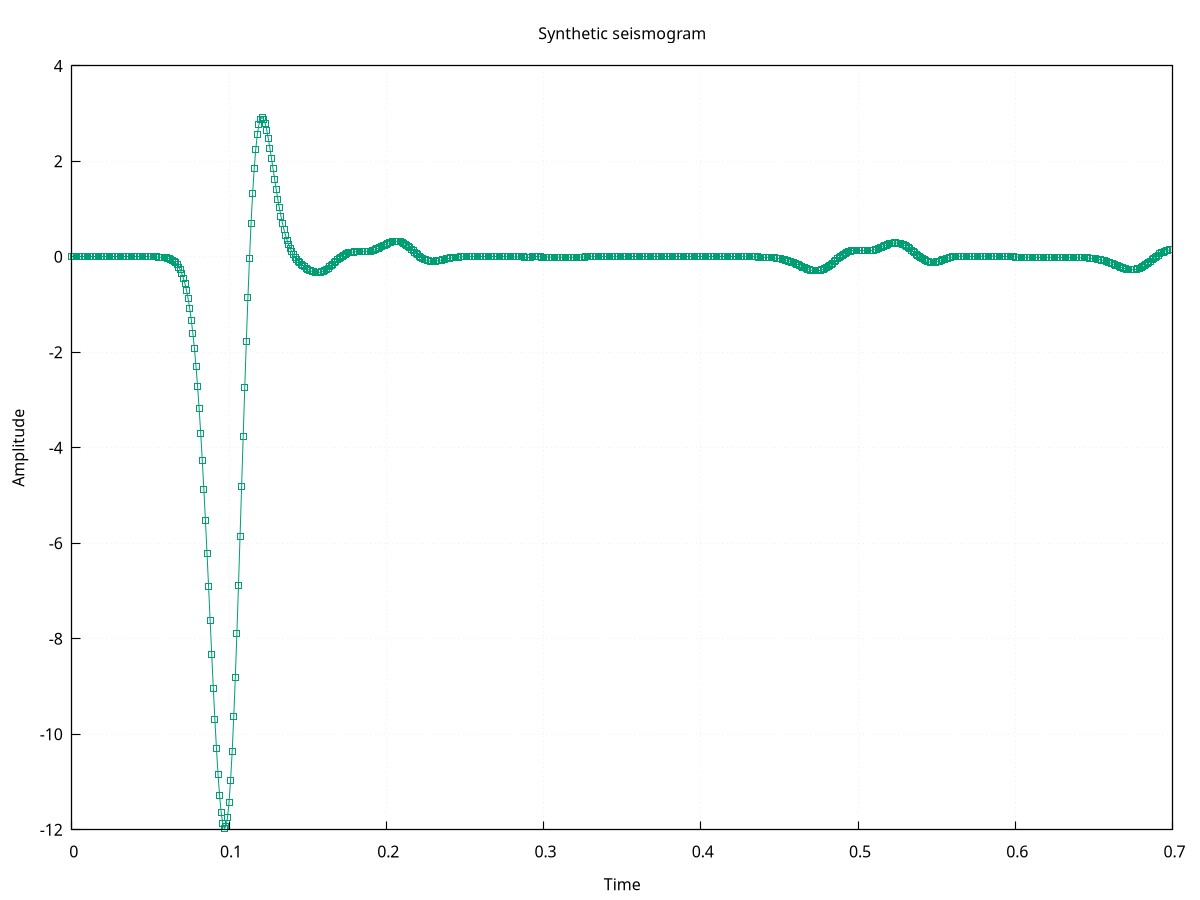 # ogpf libray
# Rev. 0.22 of March 9th, 2018
# Licence: MIT

# gnuplot global setting
set term wxt size 640,480 enhanced font "verdana,10" title "ogpf libray: Rev. 0.22 of March 9th, 2018"

# ogpf extra configuration
# -------------------------------------------
# color definitions
set style line 1 lc rgb "#800000" lt 1 lw 2
set style line 2 lc rgb "#ff0000" lt 1 lw 2
set style line 3 lc rgb "#ff4500" lt 1 lw 2
set style line 4 lc rgb "#ffa500" lt 1 lw 2
set style line 5 lc rgb "#006400" lt 1 lw 2
set style line 6 lc rgb "#0000ff" lt 1 lw 2
set style line 7 lc rgb "#9400d3" lt 1 lw 2

# Axes
set border linewidth 1.15
set tics nomirror

# grid
# Add light grid to plot
set style line 102 lc rgb "#d6d7d9" lt 0 lw 1
set grid back ls 102

# plot style
set style data linespoints

# -------------------------------------------

 
# plot scale
 
# Annotation: title and labels
set title "Synthetic seismogram"
set xlabel "Time"
set ylabel "Amplitude"
 
# axes setting

plot "-" notitle with linespoints lt 2 pt 4
   0.00000000      -0.00000000    
   1.00000005E-03  -0.00000000    
   2.00000009E-03  -0.00000000    
   3.00000003E-03  -0.00000000    
   4.00000019E-03  -0.00000000    
   5.00000035E-03  -0.00000000    
   6.00000005E-03  -0.00000000    
   7.00000022E-03  -0.00000000    
   8.00000038E-03  -0.00000000    
   9.00000054E-03  -9.36175472E-18
   1.00000007E-02  -1.64010593E-16
   1.10000009E-02  -1.49729008E-15
   1.20000001E-02  -9.47710606E-15
   1.30000003E-02  -4.67033232E-14
   1.40000004E-02  -1.90851593E-13
   1.50000006E-02  -6.72856844E-13
   1.60000008E-02  -2.10313429E-12
   1.70000009E-02  -5.94594079E-12
   1.80000011E-02  -1.54417347E-11
   1.90000013E-02  -3.72992644E-11
   2.00000014E-02  -8.46733933E-11
   2.10000016E-02  -1.82271531E-10
   2.20000017E-02  -3.75001058E-10
   2.30000019E-02  -7.42568618E-10
   2.40000002E-02  -1.42416545E-09
   2.50000004E-02  -2.66027556E-09
   2.60000005E-02  -4.86341323E-09
   2.70000007E-02  -8.73727579E-09
   2.80000009E-02  -1.54759796E-08
   2.90000010E-02  -2.70941776E-08
   3.00000012E-02  -4.69686654E-08
   3.10000014E-02  -8.07182730E-08
   3.20000015E-02  -1.37619722E-07
   3.29999998E-02  -2.32865318E-07
   3.40000018E-02  -3.91131323E-07
   3.50000001E-02  -6.52169206E-07
   3.60000022E-02  -1.07949074E-06
   3.70000005E-02  -1.77374193E-06
   3.80000025E-02  -2.89311424E-06
   3.90000008E-02  -4.68421786E-06
   4.00000028E-02  -7.52835194E-06
   4.10000011E-02  -1.20102159E-05
   4.20000032E-02  -1.90189876E-05
   4.30000015E-02  -2.98956165E-05
   4.40000035E-02  -4.66454076E-05
   4.50000018E-02  -7.22418627E-05
   4.60000038E-02  -1.11056674E-04
   4.70000021E-02  -1.69462219E-04
   4.80000004E-02  -2.56667059E-04
   4.90000024E-02  -3.85862513E-04
   5.00000007E-02  -5.75779588E-04
   5.10000028E-02  -8.52779835E-04
   5.20000011E-02  -1.25363190E-03
   5.30000031E-02  -1.82915619E-03
   5.40000014E-02  -2.64895195E-03
   5.50000034E-02  -3.80745274E-03
   5.60000017E-02  -5.43158222E-03
   5.70000038E-02  -7.69030396E-03
   5.80000021E-02  -1.08063594E-02
   5.90000041E-02  -1.50704822E-02
   6.00000024E-02  -2.08583251E-02
   6.10000044E-02  -2.86502559E-02
   6.20000027E-02  -3.90540585E-02
   6.30000010E-02  -5.28303757E-02
   6.40000030E-02  -7.09205046E-02
   6.50000051E-02  -9.44758207E-02
   6.59999996E-02 -0.124887750    
   6.70000017E-02 -0.163816735    
   6.80000037E-02 -0.213218153    
   6.90000057E-02 -0.275362641    
   7.00000003E-02 -0.352847904    
   7.10000023E-02 -0.448598206    
   7.20000044E-02 -0.565848112    
   7.30000064E-02 -0.708106220    
   7.40000010E-02 -0.879095197    
   7.50000030E-02  -1.08266461    
   7.60000050E-02  -1.32267392    
   7.70000070E-02  -1.60284412    
   7.80000016E-02  -1.92657840    
   7.90000036E-02  -2.29675412    
   8.00000057E-02  -2.71549058    
   8.10000002E-02  -3.18390131    
   8.20000023E-02  -3.70183849    
   8.30000043E-02  -4.26764536    
   8.40000063E-02  -4.87792969    
   8.50000009E-02  -5.52737713    
   8.60000029E-02  -6.20861959    
   8.70000049E-02  -6.91217995    
   8.80000070E-02  -7.62650585    
   8.90000015E-02  -8.33810711    
   9.00000036E-02  -9.03180313    
   9.10000056E-02  -9.69108486    
   9.20000076E-02  -10.2985868    
   9.30000022E-02  -10.8366537    
   9.40000042E-02  -11.2879868    
   9.50000063E-02  -11.6363420    
   9.60000008E-02  -11.8672466    
   9.70000029E-02  -11.9686937    
   9.80000049E-02  -11.9317799    
   9.90000069E-02  -11.7512426    
  0.100000001      -11.4258642    
  0.101000004      -10.9587088    
  0.102000006      -10.3571720    
  0.103000008      -9.63283348    
  0.104000002      -8.80110931    
  0.105000004      -7.88072109    
  0.106000006      -6.89300251    
  0.107000008      -5.86108208    
  0.108000003      -4.80898333    
  0.109000005      -3.76069260    
  0.110000007      -2.73924494    
  0.111000009      -1.76587570    
  0.112000003     -0.859283149    
  0.113000005      -3.50379720E-02
  0.114000008      0.694835067    
  0.115000002       1.32208872    
  0.116000004       1.84229612    
  0.117000006       2.25471520    
  0.118000008       2.56199408    
  0.119000003       2.76974583    
  0.120000005       2.88602757    
  0.121000007       2.92075992    
  0.122000009       2.88512397    
  0.123000003       2.79097009    
  0.124000005       2.65026927    
  0.125000000       2.47463083    
  0.126000002       2.27490306    
  0.127000004       2.06086707    
  0.128000006       1.84102702    
  0.129000008       1.62249207    
  0.130000010       1.41094232    
  0.131000012       1.21066666    
  0.131999999       1.02465737    
  0.133000001      0.854746819    
  0.134000003      0.701771438    
  0.135000005      0.565749228    
  0.136000007      0.446059138    
  0.137000009      0.341613114    
  0.138000011      0.251013547    
  0.139000013      0.172691107    
  0.140000001      0.105020382    
  0.141000003       4.64122891E-02
  0.142000005      -4.61597694E-03
  0.143000007      -4.93915044E-02
  0.144000009      -8.90540481E-02
  0.145000011     -0.124539293    
  0.146000013     -0.156574160    
  0.147000000     -0.185681745    
  0.148000002     -0.212194011    
  0.149000004     -0.236270815    
  0.150000006     -0.257923961    
  0.151000008     -0.277045280    
  0.152000010     -0.293437064    
  0.153000012     -0.306843907    
  0.154000014     -0.316984206    
  0.155000001     -0.323580235    
  0.156000003     -0.326385826    
  0.157000005     -0.325210989    
  0.158000007     -0.319942921    
  0.159000009     -0.310562998    
  0.160000011     -0.297159195    
  0.161000013     -0.279933274    
  0.162000000     -0.259201914    
  0.163000003     -0.235391513    
  0.164000005     -0.209026352    
  0.165000007     -0.180710852    
  0.166000009     -0.151106864    
  0.167000011     -0.120907530    
  0.168000013      -9.08094049E-02
  0.169000015      -6.14844710E-02
  0.170000002      -3.35535184E-02
  0.171000004      -7.56206922E-03
  0.172000006       1.60400663E-02
  0.173000008       3.69146764E-02
  0.174000010       5.48456274E-02
  0.175000012       6.97432160E-02
  0.176000014       8.16421360E-02
  0.177000001       9.06932354E-02
  0.178000003       9.71498787E-02
  0.179000005      0.101350240    
  0.180000007      0.103697196    
  0.181000009      0.104637377    
  0.182000011      0.104640692    
  0.183000013      0.104181141    
  0.184000015      0.103719279    
  0.185000002      0.103686512    
  0.186000004      0.104471296    
  0.187000006      0.106407501    
  0.188000008      0.109765276    
  0.189000010      0.114744805    
  0.190000013      0.121473089    
  0.191000015      0.130003497    
  0.192000002      0.140317529    
  0.193000004      0.152327776    
  0.194000006      0.165881336    
  0.195000008      0.180763200    
  0.196000010      0.196699500    
  0.197000012      0.213361233    
  0.198000014      0.230369180    
  0.199000016      0.247300714    
  0.200000003      0.263699025    
  0.201000005      0.279084653    
  0.202000007      0.292968959    
  0.203000009      0.304868877    
  0.204000011      0.314322412    
  0.205000013      0.320904404    
  0.206000015      0.324242473    
  0.207000017      0.324032903    
  0.208000004      0.320055872    
  0.209000006      0.312189400    
  0.210000008      0.300420880    
  0.211000010      0.284854710    
  0.212000012      0.265714943    
  0.213000014      0.243342265    
  0.214000016      0.218185067    
  0.215000004      0.190785229    
  0.216000006      0.161759377    
  0.217000008      0.131776795    
  0.218000010      0.101534858    
  0.219000012       7.17330500E-02
  0.220000014       4.30463254E-02
  0.221000016       1.60989705E-02
  0.222000018      -8.55977926E-03
  0.223000005      -3.04767732E-02
  0.224000007      -4.93110381E-02
  0.225000009      -6.48435950E-02
  0.226000011      -7.69803375E-02
  0.227000013      -8.57480168E-02
  0.228000015      -9.12841782E-02
  0.229000017      -9.38224494E-02
  0.230000004      -9.36746076E-02
  0.231000006      -9.12108421E-02
  0.232000008      -8.68391991E-02
  0.233000010      -8.09849799E-02
  0.234000012      -7.40707517E-02
  0.235000014      -6.64977580E-02
  0.236000016      -5.86297438E-02
  0.237000018      -5.07802814E-02
  0.238000005      -4.32046130E-02
  0.239000008      -3.60964946E-02
  0.240000010      -2.95898374E-02
  0.241000012      -2.37642378E-02
  0.242000014      -1.86529644E-02
  0.243000016      -1.42518738E-02
  0.244000018      -1.05279991E-02
  0.245000005      -7.42713735E-03
  0.246000007      -4.88035474E-03
  0.247000009      -2.80973758E-03
  0.248000011      -1.13378151E-03
  0.249000013       2.27412063E-04
  0.250000000       1.34734658E-03
  0.251000017       2.28926865E-03
  0.252000004       3.10381199E-03
  0.253000021       3.82849085E-03
  0.254000008       4.48893290E-03
  0.255000025       5.10128308E-03
  0.256000012       5.67493262E-03
  0.256999999       6.21475559E-03
  0.258000016       6.72236551E-03
  0.259000003       7.19638262E-03
  0.260000020       7.63213634E-03
  0.261000007       8.02143849E-03
  0.262000024       8.35296605E-03
  0.263000011       8.61346908E-03
  0.263999999       8.78960546E-03
  0.265000015       8.86988826E-03
  0.266000003       8.84617586E-03
  0.267000020       8.71430617E-03
  0.268000007       8.47383402E-03
  0.269000024       8.12718179E-03
  0.270000011       7.67872017E-03
  0.271000028       7.13425176E-03
  0.272000015       6.50113728E-03
  0.273000002       5.78895723E-03
  0.274000019       5.01032267E-03
  0.275000006       4.18134639E-03
  0.276000023       3.32139735E-03
  0.277000010       2.45204126E-03
  0.278000027       1.59538304E-03
  0.279000014       7.72249536E-04
  0.280000001       6.88847649E-07
  0.281000018      -7.04886217E-04
  0.282000005      -1.33384834E-03
  0.283000022      -1.87899917E-03
  0.284000009      -2.33605527E-03
  0.285000026      -2.70331348E-03
  0.286000013      -2.98166834E-03
  0.287000000      -3.17493035E-03
  0.288000017      -3.29020340E-03
  0.289000005      -3.33801494E-03
  0.290000021      -3.33196600E-03
  0.291000009      -3.28785297E-03
  0.292000026      -3.22242011E-03
  0.293000013      -3.15203820E-03
  0.294000000      -3.09162471E-03
  0.295000017      -3.05401115E-03
  0.296000004      -3.04977898E-03
  0.297000021      -3.08741536E-03
  0.298000008      -3.17354198E-03
  0.299000025      -3.31299473E-03
  0.300000012      -3.50865303E-03
  0.301000029      -3.76107614E-03
  0.302000016      -4.06813016E-03
  0.303000003      -4.42482298E-03
  0.304000020      -4.82349005E-03
  0.305000007      -5.25433477E-03
  0.306000024      -5.70617663E-03
  0.307000011      -6.16718363E-03
  0.308000028      -6.62537431E-03
  0.309000015      -7.06879655E-03
  0.310000002      -7.48544000E-03
  0.311000019      -7.86307082E-03
  0.312000006      -8.18921160E-03
  0.313000023      -8.45143571E-03
  0.314000010      -8.63798428E-03
  0.315000027      -8.73857457E-03
  0.316000015      -8.74515809E-03
  0.317000002      -8.65239650E-03
  0.318000019      -8.45774170E-03
  0.319000006      -8.16116948E-03
  0.320000023      -7.76476134E-03
  0.321000010      -7.27239670E-03
  0.322000027      -6.68974919E-03
  0.323000014      -6.02462888E-03
  0.324000001      -5.28752618E-03
  0.325000018      -4.49207937E-03
  0.326000005      -3.65517382E-03
  0.327000022      -2.79647834E-03
  0.328000009      -1.93742057E-03
  0.329000026      -1.09978952E-03
  0.330000013      -3.04276036E-04
  0.331000030       4.30742366E-04
  0.332000017       1.08997826E-03
  0.333000004       1.66155049E-03
  0.334000021       2.13697087E-03
  0.335000008       2.51100538E-03
  0.336000025       2.78158020E-03
  0.337000012       2.94979871E-03
  0.338000029       3.02000763E-03
  0.339000016       2.99977115E-03
  0.340000004       2.89961416E-03
  0.341000021       2.73246970E-03
  0.342000008       2.51287501E-03
  0.343000025       2.25604512E-03
  0.344000012       1.97697640E-03
  0.345000029       1.68969051E-03
  0.346000016       1.40665239E-03
  0.347000003       1.13833032E-03
  0.348000020       8.92851967E-04
  0.349000007       6.75747637E-04
  0.350000024       4.89835744E-04
  0.351000011       3.35344172E-04
  0.352000028       2.10337763E-04
  0.353000015       1.11432062E-04
  0.354000002       3.46536253E-05
  0.355000019      -2.37812346E-05
  0.356000006      -6.69976871E-05
  0.357000023      -9.74268260E-05
  0.358000010      -1.17150659E-04
  0.359000027      -1.28404907E-04
  0.360000014      -1.33936162E-04
  0.361000031      -1.36967996E-04
  0.362000018      -1.40713135E-04
  0.363000005      -1.47600134E-04
  0.364000022      -1.58555209E-04
  0.365000010      -1.72704255E-04
  0.366000026      -1.87710699E-04
  0.367000014      -2.00696217E-04
  0.368000031      -2.09419130E-04
  0.369000018      -2.13235922E-04
  0.370000005      -2.13423555E-04
  0.371000022      -2.12685190E-04
  0.372000009      -2.14002546E-04
  0.373000026      -2.19288238E-04
  0.374000013      -2.28400313E-04
  0.375000030      -2.38952925E-04
  0.376000017      -2.47038843E-04
  0.377000004      -2.48602650E-04
  0.378000021      -2.40928770E-04
  0.379000008      -2.23654366E-04
  0.380000025      -1.98907641E-04
  0.381000012      -1.70526866E-04
  0.382000029      -1.42683668E-04
  0.383000016      -1.18461401E-04
  0.384000003      -9.89351392E-05
  0.385000020      -8.30738427E-05
  0.386000007      -6.84413753E-05
  0.387000024      -5.23602503E-05
  0.388000011      -3.30479452E-05
  0.389000028      -1.02927688E-05
  0.390000015       1.45366257E-05
  0.391000032       3.90674213E-05
  0.392000020       6.07841357E-05
  0.393000007       7.78074173E-05
  0.394000024       8.93162724E-05
  0.395000011       9.55332580E-05
  0.396000028       9.73854694E-05
  0.397000015       9.60609686E-05
  0.398000032       9.26664652E-05
  0.399000019       8.80857478E-05
  0.400000006       8.30091303E-05
  0.401000023       7.80230621E-05
  0.402000010       7.36518632E-05
  0.403000027       7.03149635E-05
  0.404000014       6.82494865E-05
  0.405000031       6.74907205E-05
  0.406000018       6.79725417E-05
  0.407000005       6.97233991E-05
  0.408000022       7.30454631E-05
  0.409000009       7.85350639E-05
  0.410000026       8.68623247E-05
  0.411000013       9.83560385E-05
  0.412000030       1.12571928E-04
  0.413000017       1.28081520E-04
  0.414000034       1.42658260E-04
  0.415000021       1.53868707E-04
  0.416000009       1.59872114E-04
  0.417000026       1.60090989E-04
  0.418000013       1.55418777E-04
  0.419000030       1.47795392E-04
  0.420000017       1.39245807E-04
  0.421000034       1.30725995E-04
  0.422000021       1.21235258E-04
  0.423000008       1.07569787E-04
  0.424000025       8.48335549E-05
  0.425000012       4.74959015E-05
  0.426000029      -9.46453656E-06
  0.427000016      -8.98467697E-05
  0.428000033      -1.96293142E-04
  0.429000020      -3.31155199E-04
  0.430000007      -4.97840520E-04
  0.431000024      -7.02118035E-04
  0.432000011      -9.52889444E-04
  0.433000028      -1.26218318E-03
  0.434000015      -1.64448773E-03
  0.435000032      -2.11584708E-03
  0.436000019      -2.69325450E-03
  0.437000006      -3.39474552E-03
  0.438000023      -4.24027210E-03
  0.439000010      -5.25307423E-03
  0.440000027      -6.46102475E-03
  0.441000015      -7.89741892E-03
  0.442000031      -9.60090477E-03
  0.443000019      -1.16146123E-02
  0.444000036      -1.39848674E-02
  0.445000023      -1.67600121E-02
  0.446000010      -1.99897457E-02
  0.447000027      -2.37250961E-02
  0.448000014      -2.80187484E-02
  0.449000031      -3.29251960E-02
  0.450000018      -3.85001488E-02
  0.451000035      -4.47988659E-02
  0.452000022      -5.18733971E-02
  0.453000009      -5.97691275E-02
  0.454000026      -6.85211867E-02
  0.455000013      -7.81512186E-02
  0.456000030      -8.86647776E-02
  0.457000017     -0.100049272    
  0.458000034     -0.112272054    
  0.459000021     -0.125278279    
  0.460000008     -0.138988361    
  0.461000025     -0.153295025    
  0.462000012     -0.168060526    
  0.463000029     -0.183114678    
  0.464000016     -0.198254257    
  0.465000033     -0.213244215    
  0.466000021     -0.227820694    
  0.467000008     -0.241695568    
  0.468000025     -0.254562140    
  0.469000012     -0.266101599    
  0.470000029     -0.275990218    
  0.471000016     -0.283907413    
  0.472000033     -0.289544880    
  0.473000020     -0.292616934    
  0.474000037     -0.292871922    
  0.475000024     -0.290104300    
  0.476000011     -0.284166187    
  0.477000028     -0.274977833    
  0.478000015     -0.262535751    
  0.479000032     -0.246918336    
  0.480000019     -0.228288442    
  0.481000036     -0.206893176    
  0.482000023     -0.183060914    
  0.483000010     -0.157195687    
  0.484000027     -0.129768580    
  0.485000014     -0.101306029    
  0.486000031      -7.23746940E-02
  0.487000018      -4.35630269E-02
  0.488000035      -1.54600870E-02
  0.489000022       1.13672875E-02
  0.490000010       3.63974981E-02
  0.491000026       5.91757819E-02
  0.492000014       7.93329626E-02
  0.493000031       9.66003239E-02
  0.494000018      0.110819943    
  0.495000035      0.121950336    
  0.496000022      0.130067363    
  0.497000009      0.135360479    
  0.498000026      0.138124302    
  0.499000013      0.138745606    
  0.500000000      0.137685850    
  0.501000047      0.135459751    
  0.502000034      0.132610917    
  0.503000021      0.129685864    
  0.504000008      0.127208069    
  0.504999995      0.125653818    
  0.506000042      0.125431165    
  0.507000029      0.126863167    
  0.508000016      0.130175918    
  0.509000003      0.135491446    
  0.510000050      0.142825484    
  0.511000037      0.152089730    
  0.512000024      0.163098335    
  0.513000011      0.175578237    
  0.513999999      0.189182729    
  0.515000045      0.203507587    
  0.516000032      0.218108669    
  0.517000020      0.232519880    
  0.518000007      0.246270403    
  0.519000053      0.258900195    
  0.520000041      0.269973308    
  0.521000028      0.279088795    
  0.522000015      0.285889417    
  0.523000002      0.290068746    
  0.524000049      0.291376978    
  0.525000036      0.289625913    
  0.526000023      0.284692973    
  0.527000010      0.276524603    
  0.527999997      0.265138596    
  0.529000044      0.250625432    
  0.530000031      0.233148649    
  0.531000018      0.212944046    
  0.532000005      0.190317795    
  0.533000052      0.165643111    
  0.534000039      0.139355183    
  0.535000026      0.111943774    
  0.536000013       8.39431509E-02
  0.537000000       5.59189543E-02
  0.538000047       2.84522045E-02
  0.539000034       2.12089205E-03
  0.540000021      -2.25199368E-02
  0.541000009      -4.49584834E-02
  0.542000055      -6.47456720E-02
  0.543000042      -8.15126672E-02
  0.544000030      -9.49854851E-02
  0.545000017     -0.104995884    
  0.546000004     -0.111488000    
  0.547000051     -0.114520244    
  0.548000038     -0.114262208    
  0.549000025     -0.110986441    
  0.550000012     -0.105055347    
  0.550999999      -9.69036669E-02
  0.552000046      -8.70174989E-02
  0.553000033      -7.59110451E-02
  0.554000020      -6.41025379E-02
  0.555000007      -5.20908348E-02
  0.556000054      -4.03340757E-02
  0.557000041      -2.92315651E-02
  0.558000028      -1.91097260E-02
  0.559000015      -1.02126915E-02
  0.560000002      -2.69779190E-03
  0.561000049       3.36407591E-03
  0.562000036       7.98343867E-03
  0.563000023       1.12430844E-02
  0.564000010       1.32854730E-02
  0.564999998       1.42976502E-02
  0.566000044       1.44947721E-02
  0.567000031       1.41034089E-02
  0.568000019       1.33457808E-02
  0.569000006       1.24259368E-02
  0.570000052       1.15186693E-02
  0.571000040       1.07616819E-02
  0.572000027       1.02512361E-02
  0.573000014       1.00412359E-02
  0.574000001       1.01454603E-02
  0.575000048       1.05424533E-02
  0.576000035       1.11824330E-02
  0.577000022       1.19954664E-02
  0.578000009       1.29001364E-02
  0.579000056       1.38119310E-02
  0.580000043       1.46506988E-02
  0.581000030       1.53466556E-02
  0.582000017       1.58446096E-02
  0.583000004       1.61062777E-02
  0.584000051       1.61107555E-02
  0.585000038       1.58533528E-02
  0.586000025       1.53431678E-02
  0.587000012       1.45998402E-02
  0.588000000       1.36499880E-02
  0.589000046       1.25238271E-02
  0.590000033       1.12523902E-02
  0.591000021       9.86563321E-03
  0.592000008       8.39152373E-03
  0.593000054       6.85599633E-03
  0.594000041       5.28349867E-03
  0.595000029       3.69776017E-03
  0.596000016       2.12243432E-03
  0.597000003       5.81372704E-04
  0.598000050      -9.01543011E-04
  0.599000037      -2.30293232E-03
  0.600000024      -3.60064115E-03
  0.601000011      -4.77449084E-03
  0.602000058      -5.80696156E-03
  0.603000045      -6.68382598E-03
  0.604000032      -7.39482604E-03
  0.605000019      -7.93447997E-03
  0.606000006      -8.30302108E-03
  0.607000053      -8.50732811E-03
  0.608000040      -8.56158696E-03
  0.609000027      -8.48738477E-03
  0.610000014      -8.31301138E-03
  0.611000001      -8.07190966E-03
  0.612000048      -7.80044589E-03
  0.613000035      -7.53533654E-03
  0.614000022      -7.31114857E-03
  0.615000010      -7.15823192E-03
  0.616000056      -7.10128527E-03
  0.617000043      -7.15856720E-03
  0.618000031      -7.34161818E-03
  0.619000018      -7.65530625E-03
  0.620000005      -8.09805188E-03
  0.621000051      -8.66219308E-03
  0.622000039      -9.33453068E-03
  0.623000026      -1.00971479E-02
  0.624000013      -1.09285293E-02
  0.625000000      -1.18049048E-02
  0.626000047      -1.27016455E-02
  0.627000034      -1.35945091E-02
  0.628000021      -1.44605804E-02
  0.629000008      -1.52788954E-02
  0.630000055      -1.60308871E-02
  0.631000042      -1.67008769E-02
  0.632000029      -1.72768235E-02
  0.633000016      -1.77514087E-02
  0.634000003      -1.81233454E-02
  0.635000050      -1.83986351E-02
  0.636000037      -1.85914189E-02
  0.637000024      -1.87241677E-02
  0.638000011      -1.88271571E-02
  0.639000058      -1.89373977E-02
  0.640000045      -1.90973934E-02
  0.641000032      -1.93541292E-02
  0.642000020      -1.97585821E-02
  0.643000007      -2.03657951E-02
  0.644000053      -2.12352909E-02
  0.645000041      -2.24314388E-02
  0.646000028      -2.40233205E-02
  0.647000015      -2.60838214E-02
  0.648000002      -2.86878776E-02
  0.649000049      -3.19100618E-02
  0.650000036      -3.58218662E-02
  0.651000023      -4.04890329E-02
  0.652000010      -4.59691435E-02
  0.653000057      -5.23095503E-02
  0.654000044      -5.95454723E-02
  0.655000031      -6.76980615E-02
  0.656000018      -7.67722502E-02
  0.657000005      -8.67543593E-02
  0.658000052      -9.76095870E-02
  0.659000039     -0.109279729    
  0.660000026     -0.121681400    
  0.661000013     -0.134705037    
  0.662000060     -0.148214832    
  0.663000047     -0.162049457    
  0.664000034     -0.176023558    
  0.665000021     -0.189929739    
  0.666000009     -0.203540966    
  0.667000055     -0.216613427    
  0.668000042     -0.228889942    
  0.669000030     -0.240104124    
  0.670000017     -0.249985352    
  0.671000004     -0.258264691    
  0.672000051     -0.264681518    
  0.673000038     -0.268990785    
  0.674000025     -0.270970613    
  0.675000012     -0.270429879    
  0.676000059     -0.267215461    
  0.677000046     -0.261219144    
  0.678000033     -0.252383828    
  0.679000020     -0.240708962    
  0.680000007     -0.226254940    
  0.681000054     -0.209146157    
  0.682000041     -0.189572498    
  0.683000028     -0.167788863    
  0.684000015     -0.144112438    
  0.685000062     -0.118917465    
  0.686000049      -9.26274583E-02
  0.687000036      -6.57049045E-02
  0.688000023      -3.86386625E-02
  0.689000010      -1.19294263E-02
  0.690000057       1.39262378E-02
  0.691000044       3.84526849E-02
  0.692000031       6.12121634E-02
  0.693000019       8.18212256E-02
  0.694000006       9.99658778E-02
  0.695000052      0.115414724    
  0.696000040      0.128029376    
  0.697000027      0.137771428    
  0.698000014      0.144705549    
e
